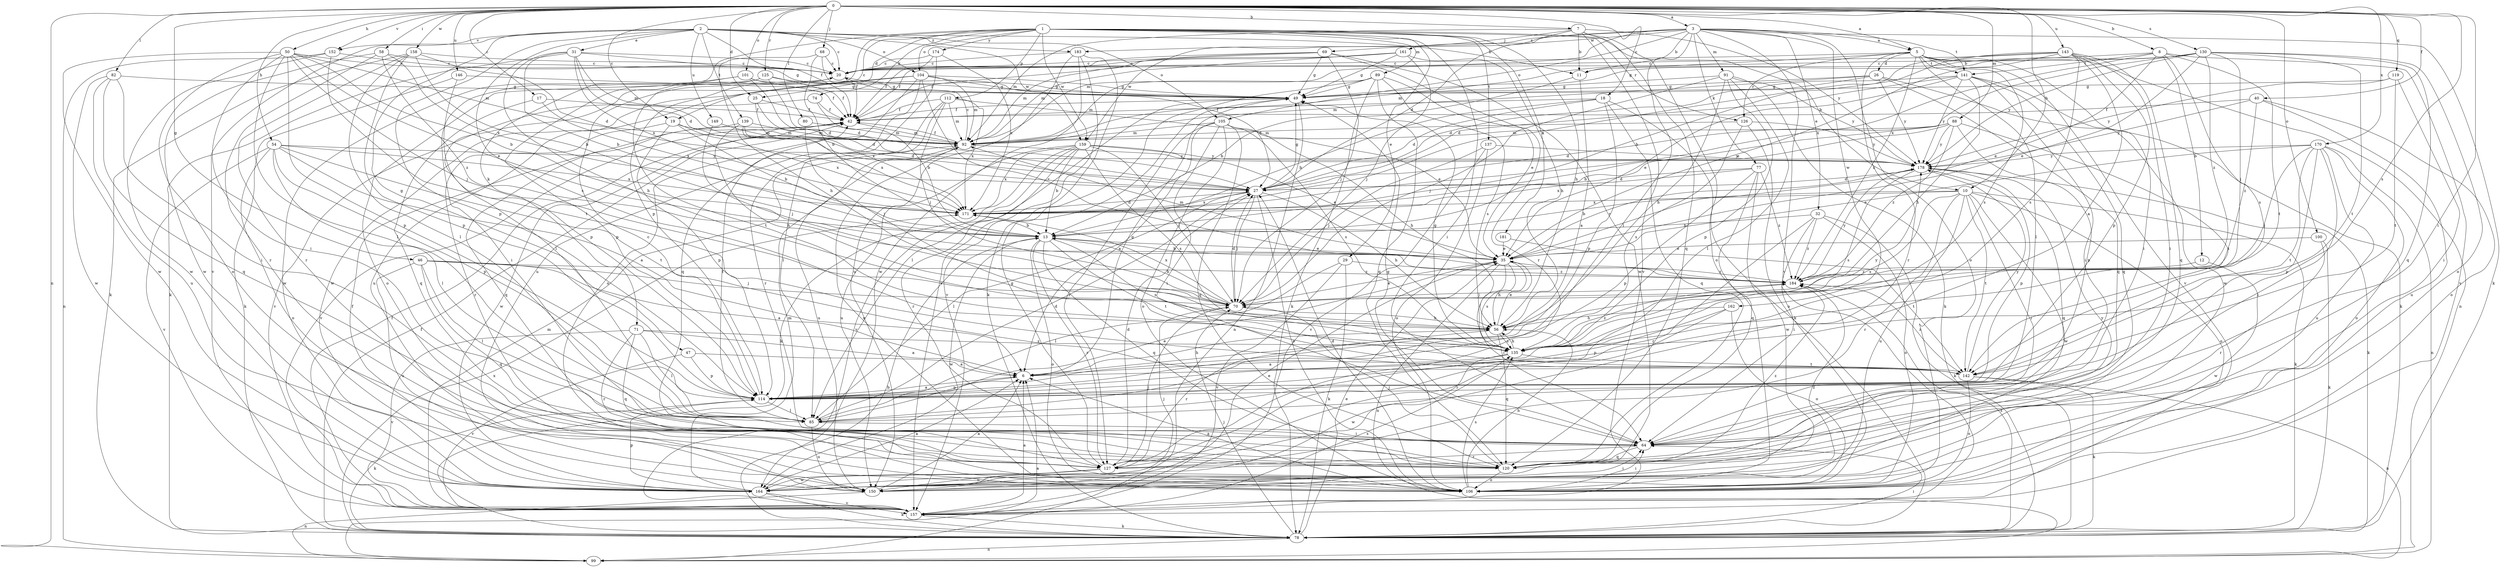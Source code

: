 strict digraph  {
0;
1;
2;
3;
5;
6;
7;
8;
10;
11;
12;
13;
17;
18;
19;
20;
25;
26;
27;
29;
31;
32;
35;
40;
42;
46;
47;
49;
50;
54;
56;
58;
64;
68;
69;
70;
71;
74;
77;
78;
80;
82;
85;
88;
89;
91;
92;
99;
100;
101;
104;
105;
106;
112;
114;
119;
120;
125;
126;
127;
130;
135;
137;
139;
141;
142;
143;
146;
149;
150;
152;
157;
158;
159;
161;
162;
164;
170;
171;
174;
178;
181;
183;
184;
0 -> 3  [label=a];
0 -> 5  [label=a];
0 -> 7  [label=b];
0 -> 8  [label=b];
0 -> 10  [label=b];
0 -> 17  [label=c];
0 -> 18  [label=c];
0 -> 19  [label=c];
0 -> 25  [label=d];
0 -> 40  [label=f];
0 -> 46  [label=g];
0 -> 50  [label=h];
0 -> 54  [label=h];
0 -> 58  [label=i];
0 -> 64  [label=i];
0 -> 68  [label=j];
0 -> 80  [label=l];
0 -> 82  [label=l];
0 -> 88  [label=m];
0 -> 99  [label=n];
0 -> 100  [label=o];
0 -> 101  [label=o];
0 -> 119  [label=q];
0 -> 125  [label=r];
0 -> 130  [label=s];
0 -> 135  [label=s];
0 -> 143  [label=u];
0 -> 146  [label=u];
0 -> 152  [label=v];
0 -> 158  [label=w];
0 -> 170  [label=x];
1 -> 10  [label=b];
1 -> 19  [label=c];
1 -> 25  [label=d];
1 -> 29  [label=e];
1 -> 56  [label=h];
1 -> 64  [label=i];
1 -> 71  [label=k];
1 -> 74  [label=k];
1 -> 89  [label=m];
1 -> 104  [label=o];
1 -> 112  [label=p];
1 -> 114  [label=p];
1 -> 126  [label=r];
1 -> 137  [label=t];
1 -> 159  [label=w];
1 -> 174  [label=y];
1 -> 181  [label=z];
2 -> 11  [label=b];
2 -> 20  [label=c];
2 -> 31  [label=e];
2 -> 42  [label=f];
2 -> 47  [label=g];
2 -> 104  [label=o];
2 -> 105  [label=o];
2 -> 114  [label=p];
2 -> 135  [label=s];
2 -> 139  [label=t];
2 -> 149  [label=u];
2 -> 152  [label=v];
2 -> 157  [label=v];
2 -> 159  [label=w];
2 -> 183  [label=z];
3 -> 5  [label=a];
3 -> 11  [label=b];
3 -> 32  [label=e];
3 -> 77  [label=k];
3 -> 78  [label=k];
3 -> 85  [label=l];
3 -> 91  [label=m];
3 -> 92  [label=m];
3 -> 105  [label=o];
3 -> 106  [label=o];
3 -> 141  [label=t];
3 -> 157  [label=v];
3 -> 159  [label=w];
3 -> 161  [label=w];
3 -> 162  [label=w];
3 -> 183  [label=z];
5 -> 20  [label=c];
5 -> 26  [label=d];
5 -> 64  [label=i];
5 -> 85  [label=l];
5 -> 92  [label=m];
5 -> 99  [label=n];
5 -> 126  [label=r];
5 -> 127  [label=r];
5 -> 135  [label=s];
5 -> 141  [label=t];
5 -> 157  [label=v];
5 -> 184  [label=z];
6 -> 49  [label=g];
6 -> 56  [label=h];
6 -> 114  [label=p];
7 -> 11  [label=b];
7 -> 27  [label=d];
7 -> 69  [label=j];
7 -> 92  [label=m];
7 -> 106  [label=o];
7 -> 120  [label=q];
7 -> 157  [label=v];
7 -> 178  [label=y];
8 -> 11  [label=b];
8 -> 12  [label=b];
8 -> 35  [label=e];
8 -> 135  [label=s];
8 -> 141  [label=t];
8 -> 142  [label=t];
8 -> 157  [label=v];
8 -> 171  [label=x];
10 -> 13  [label=b];
10 -> 64  [label=i];
10 -> 78  [label=k];
10 -> 106  [label=o];
10 -> 127  [label=r];
10 -> 135  [label=s];
10 -> 142  [label=t];
10 -> 150  [label=u];
10 -> 164  [label=w];
10 -> 171  [label=x];
11 -> 6  [label=a];
11 -> 13  [label=b];
12 -> 164  [label=w];
12 -> 184  [label=z];
13 -> 35  [label=e];
13 -> 106  [label=o];
13 -> 120  [label=q];
13 -> 127  [label=r];
13 -> 135  [label=s];
13 -> 142  [label=t];
13 -> 164  [label=w];
17 -> 42  [label=f];
17 -> 120  [label=q];
17 -> 171  [label=x];
18 -> 13  [label=b];
18 -> 27  [label=d];
18 -> 42  [label=f];
18 -> 78  [label=k];
18 -> 114  [label=p];
18 -> 120  [label=q];
19 -> 13  [label=b];
19 -> 92  [label=m];
19 -> 114  [label=p];
19 -> 127  [label=r];
19 -> 171  [label=x];
20 -> 49  [label=g];
20 -> 85  [label=l];
20 -> 106  [label=o];
25 -> 27  [label=d];
25 -> 42  [label=f];
25 -> 171  [label=x];
26 -> 27  [label=d];
26 -> 49  [label=g];
26 -> 78  [label=k];
26 -> 92  [label=m];
26 -> 120  [label=q];
26 -> 178  [label=y];
27 -> 49  [label=g];
27 -> 56  [label=h];
27 -> 70  [label=j];
27 -> 85  [label=l];
27 -> 106  [label=o];
27 -> 171  [label=x];
29 -> 78  [label=k];
29 -> 85  [label=l];
29 -> 157  [label=v];
29 -> 184  [label=z];
31 -> 13  [label=b];
31 -> 20  [label=c];
31 -> 27  [label=d];
31 -> 49  [label=g];
31 -> 56  [label=h];
31 -> 78  [label=k];
31 -> 92  [label=m];
31 -> 171  [label=x];
32 -> 13  [label=b];
32 -> 64  [label=i];
32 -> 78  [label=k];
32 -> 106  [label=o];
32 -> 127  [label=r];
32 -> 184  [label=z];
35 -> 13  [label=b];
35 -> 56  [label=h];
35 -> 64  [label=i];
35 -> 92  [label=m];
35 -> 99  [label=n];
35 -> 135  [label=s];
35 -> 178  [label=y];
35 -> 184  [label=z];
40 -> 42  [label=f];
40 -> 106  [label=o];
40 -> 150  [label=u];
40 -> 178  [label=y];
40 -> 184  [label=z];
42 -> 92  [label=m];
42 -> 157  [label=v];
42 -> 164  [label=w];
46 -> 6  [label=a];
46 -> 70  [label=j];
46 -> 85  [label=l];
46 -> 120  [label=q];
46 -> 150  [label=u];
46 -> 184  [label=z];
47 -> 6  [label=a];
47 -> 114  [label=p];
47 -> 157  [label=v];
49 -> 42  [label=f];
49 -> 85  [label=l];
49 -> 99  [label=n];
50 -> 13  [label=b];
50 -> 20  [label=c];
50 -> 35  [label=e];
50 -> 64  [label=i];
50 -> 70  [label=j];
50 -> 85  [label=l];
50 -> 92  [label=m];
50 -> 106  [label=o];
50 -> 114  [label=p];
50 -> 164  [label=w];
54 -> 6  [label=a];
54 -> 85  [label=l];
54 -> 106  [label=o];
54 -> 114  [label=p];
54 -> 142  [label=t];
54 -> 157  [label=v];
54 -> 171  [label=x];
54 -> 178  [label=y];
56 -> 35  [label=e];
56 -> 120  [label=q];
56 -> 127  [label=r];
56 -> 135  [label=s];
58 -> 20  [label=c];
58 -> 127  [label=r];
58 -> 164  [label=w];
58 -> 171  [label=x];
58 -> 184  [label=z];
64 -> 49  [label=g];
64 -> 120  [label=q];
64 -> 127  [label=r];
68 -> 13  [label=b];
68 -> 20  [label=c];
68 -> 42  [label=f];
68 -> 56  [label=h];
69 -> 20  [label=c];
69 -> 42  [label=f];
69 -> 49  [label=g];
69 -> 70  [label=j];
69 -> 92  [label=m];
69 -> 127  [label=r];
69 -> 164  [label=w];
70 -> 13  [label=b];
70 -> 27  [label=d];
70 -> 35  [label=e];
70 -> 56  [label=h];
70 -> 171  [label=x];
71 -> 6  [label=a];
71 -> 85  [label=l];
71 -> 120  [label=q];
71 -> 127  [label=r];
71 -> 135  [label=s];
71 -> 157  [label=v];
74 -> 13  [label=b];
74 -> 42  [label=f];
74 -> 157  [label=v];
77 -> 27  [label=d];
77 -> 114  [label=p];
77 -> 120  [label=q];
77 -> 164  [label=w];
77 -> 171  [label=x];
77 -> 184  [label=z];
78 -> 13  [label=b];
78 -> 35  [label=e];
78 -> 42  [label=f];
78 -> 64  [label=i];
78 -> 70  [label=j];
78 -> 99  [label=n];
78 -> 171  [label=x];
78 -> 184  [label=z];
80 -> 70  [label=j];
80 -> 92  [label=m];
82 -> 49  [label=g];
82 -> 64  [label=i];
82 -> 120  [label=q];
82 -> 150  [label=u];
82 -> 164  [label=w];
85 -> 27  [label=d];
85 -> 35  [label=e];
85 -> 42  [label=f];
85 -> 64  [label=i];
85 -> 150  [label=u];
88 -> 13  [label=b];
88 -> 27  [label=d];
88 -> 92  [label=m];
88 -> 114  [label=p];
88 -> 142  [label=t];
88 -> 178  [label=y];
88 -> 184  [label=z];
89 -> 35  [label=e];
89 -> 49  [label=g];
89 -> 78  [label=k];
89 -> 92  [label=m];
89 -> 120  [label=q];
89 -> 135  [label=s];
89 -> 157  [label=v];
91 -> 49  [label=g];
91 -> 56  [label=h];
91 -> 70  [label=j];
91 -> 78  [label=k];
91 -> 85  [label=l];
91 -> 114  [label=p];
91 -> 178  [label=y];
92 -> 20  [label=c];
92 -> 42  [label=f];
92 -> 106  [label=o];
92 -> 150  [label=u];
92 -> 178  [label=y];
99 -> 6  [label=a];
100 -> 35  [label=e];
100 -> 78  [label=k];
100 -> 127  [label=r];
101 -> 27  [label=d];
101 -> 42  [label=f];
101 -> 49  [label=g];
101 -> 114  [label=p];
101 -> 142  [label=t];
104 -> 27  [label=d];
104 -> 49  [label=g];
104 -> 92  [label=m];
104 -> 106  [label=o];
104 -> 120  [label=q];
104 -> 150  [label=u];
104 -> 164  [label=w];
104 -> 184  [label=z];
105 -> 6  [label=a];
105 -> 56  [label=h];
105 -> 64  [label=i];
105 -> 92  [label=m];
105 -> 106  [label=o];
105 -> 120  [label=q];
105 -> 127  [label=r];
105 -> 135  [label=s];
106 -> 6  [label=a];
106 -> 27  [label=d];
106 -> 56  [label=h];
106 -> 64  [label=i];
106 -> 135  [label=s];
112 -> 35  [label=e];
112 -> 42  [label=f];
112 -> 70  [label=j];
112 -> 85  [label=l];
112 -> 92  [label=m];
112 -> 127  [label=r];
112 -> 171  [label=x];
114 -> 6  [label=a];
114 -> 20  [label=c];
114 -> 78  [label=k];
114 -> 85  [label=l];
119 -> 49  [label=g];
119 -> 64  [label=i];
119 -> 142  [label=t];
119 -> 178  [label=y];
120 -> 70  [label=j];
120 -> 106  [label=o];
120 -> 178  [label=y];
120 -> 184  [label=z];
125 -> 27  [label=d];
125 -> 42  [label=f];
125 -> 49  [label=g];
125 -> 64  [label=i];
125 -> 164  [label=w];
126 -> 92  [label=m];
126 -> 106  [label=o];
126 -> 135  [label=s];
126 -> 178  [label=y];
127 -> 27  [label=d];
127 -> 49  [label=g];
127 -> 70  [label=j];
127 -> 150  [label=u];
127 -> 164  [label=w];
130 -> 20  [label=c];
130 -> 35  [label=e];
130 -> 49  [label=g];
130 -> 70  [label=j];
130 -> 106  [label=o];
130 -> 120  [label=q];
130 -> 142  [label=t];
130 -> 171  [label=x];
130 -> 178  [label=y];
130 -> 184  [label=z];
135 -> 6  [label=a];
135 -> 49  [label=g];
135 -> 56  [label=h];
135 -> 142  [label=t];
135 -> 164  [label=w];
135 -> 178  [label=y];
135 -> 184  [label=z];
137 -> 70  [label=j];
137 -> 106  [label=o];
137 -> 157  [label=v];
137 -> 178  [label=y];
139 -> 27  [label=d];
139 -> 56  [label=h];
139 -> 92  [label=m];
139 -> 120  [label=q];
139 -> 171  [label=x];
141 -> 27  [label=d];
141 -> 35  [label=e];
141 -> 49  [label=g];
141 -> 56  [label=h];
141 -> 64  [label=i];
141 -> 120  [label=q];
141 -> 164  [label=w];
141 -> 178  [label=y];
142 -> 78  [label=k];
142 -> 99  [label=n];
142 -> 106  [label=o];
142 -> 178  [label=y];
142 -> 184  [label=z];
143 -> 6  [label=a];
143 -> 13  [label=b];
143 -> 20  [label=c];
143 -> 35  [label=e];
143 -> 64  [label=i];
143 -> 114  [label=p];
143 -> 120  [label=q];
143 -> 135  [label=s];
143 -> 171  [label=x];
146 -> 49  [label=g];
146 -> 78  [label=k];
146 -> 114  [label=p];
149 -> 70  [label=j];
149 -> 92  [label=m];
150 -> 6  [label=a];
150 -> 35  [label=e];
150 -> 70  [label=j];
150 -> 99  [label=n];
152 -> 20  [label=c];
152 -> 99  [label=n];
152 -> 142  [label=t];
152 -> 164  [label=w];
157 -> 6  [label=a];
157 -> 42  [label=f];
157 -> 78  [label=k];
157 -> 92  [label=m];
157 -> 135  [label=s];
158 -> 13  [label=b];
158 -> 20  [label=c];
158 -> 27  [label=d];
158 -> 78  [label=k];
158 -> 85  [label=l];
158 -> 114  [label=p];
158 -> 127  [label=r];
159 -> 13  [label=b];
159 -> 35  [label=e];
159 -> 70  [label=j];
159 -> 78  [label=k];
159 -> 127  [label=r];
159 -> 135  [label=s];
159 -> 150  [label=u];
159 -> 157  [label=v];
159 -> 171  [label=x];
159 -> 178  [label=y];
161 -> 20  [label=c];
161 -> 42  [label=f];
161 -> 49  [label=g];
161 -> 56  [label=h];
161 -> 70  [label=j];
161 -> 92  [label=m];
162 -> 56  [label=h];
162 -> 106  [label=o];
162 -> 114  [label=p];
162 -> 127  [label=r];
164 -> 6  [label=a];
164 -> 42  [label=f];
164 -> 64  [label=i];
164 -> 78  [label=k];
164 -> 92  [label=m];
164 -> 114  [label=p];
164 -> 157  [label=v];
164 -> 184  [label=z];
170 -> 35  [label=e];
170 -> 64  [label=i];
170 -> 70  [label=j];
170 -> 99  [label=n];
170 -> 106  [label=o];
170 -> 114  [label=p];
170 -> 142  [label=t];
170 -> 150  [label=u];
170 -> 178  [label=y];
171 -> 13  [label=b];
171 -> 27  [label=d];
174 -> 20  [label=c];
174 -> 42  [label=f];
174 -> 150  [label=u];
174 -> 171  [label=x];
178 -> 27  [label=d];
178 -> 78  [label=k];
178 -> 114  [label=p];
178 -> 120  [label=q];
178 -> 135  [label=s];
181 -> 35  [label=e];
181 -> 142  [label=t];
183 -> 20  [label=c];
183 -> 78  [label=k];
183 -> 150  [label=u];
183 -> 157  [label=v];
183 -> 164  [label=w];
184 -> 70  [label=j];
184 -> 178  [label=y];
}
